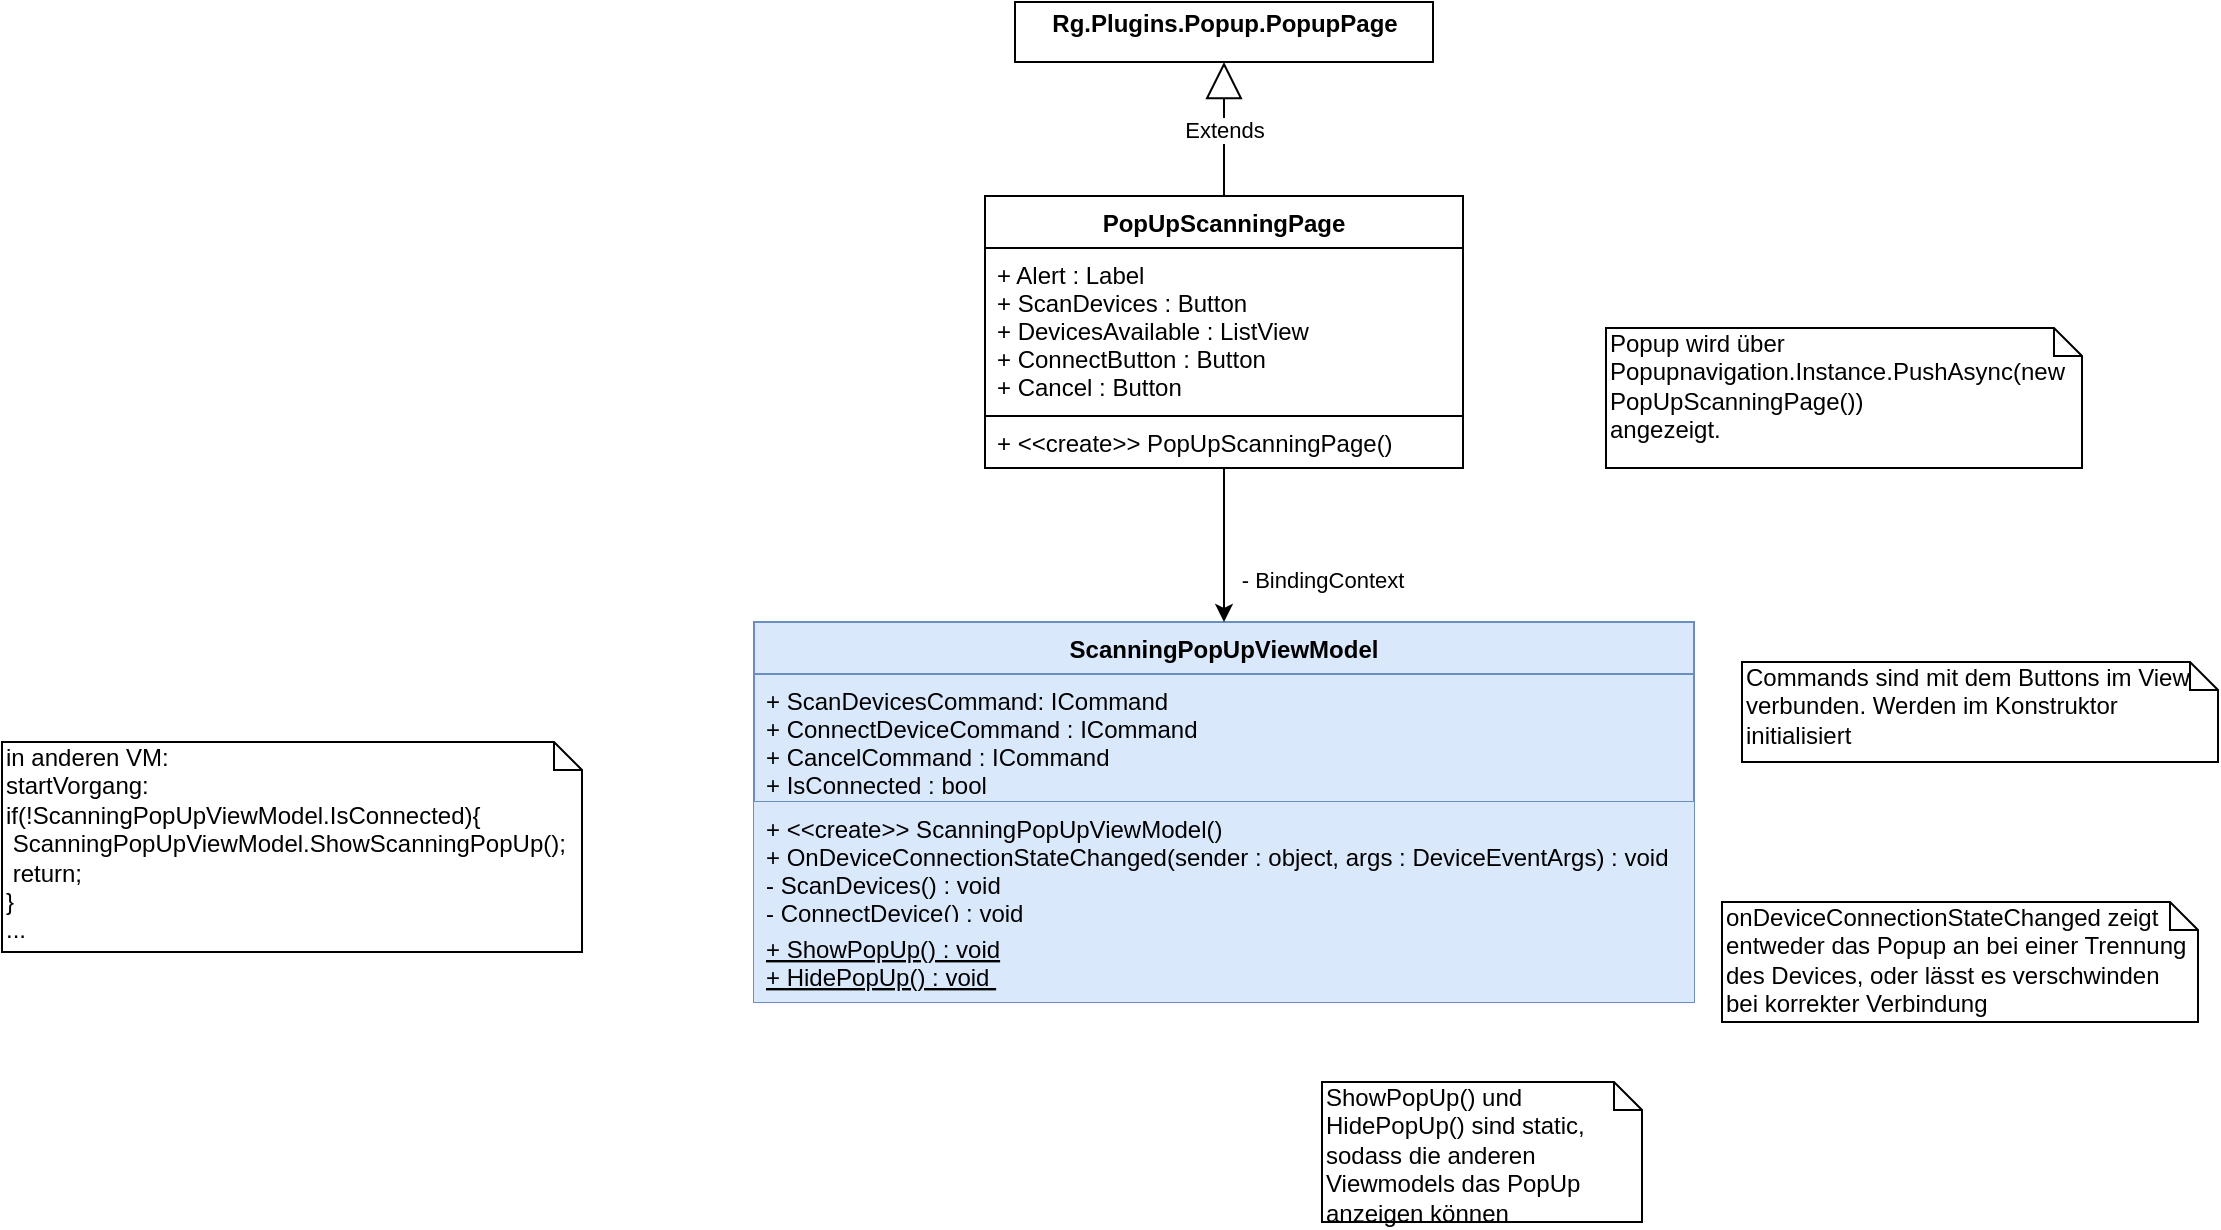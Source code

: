<mxfile version="12.4.2" type="device" pages="1"><diagram id="0CRJXI2650cU4YdpAKni" name="Page-1"><mxGraphModel dx="1015" dy="642" grid="1" gridSize="10" guides="1" tooltips="1" connect="1" arrows="1" fold="1" page="1" pageScale="1" pageWidth="850" pageHeight="1100" math="0" shadow="0"><root><mxCell id="0"/><mxCell id="1" parent="0"/><mxCell id="lzEmlAb-4rlNsn7fPjg8-5" value="ScanningPopUpViewModel" style="swimlane;fontStyle=1;align=center;verticalAlign=top;childLayout=stackLayout;horizontal=1;startSize=26;horizontalStack=0;resizeParent=1;resizeParentMax=0;resizeLast=0;collapsible=1;marginBottom=0;fillColor=#dae8fc;strokeColor=#6c8ebf;" parent="1" vertex="1"><mxGeometry x="616" y="360" width="470" height="190" as="geometry"/></mxCell><mxCell id="lzEmlAb-4rlNsn7fPjg8-6" value="+ ScanDevicesCommand: ICommand&#10;+ ConnectDeviceCommand : ICommand&#10;+ CancelCommand : ICommand&#10;+ IsConnected : bool" style="text;strokeColor=#6c8ebf;fillColor=#dae8fc;align=left;verticalAlign=top;spacingLeft=4;spacingRight=4;overflow=hidden;rotatable=0;points=[[0,0.5],[1,0.5]];portConstraint=eastwest;" parent="lzEmlAb-4rlNsn7fPjg8-5" vertex="1"><mxGeometry y="26" width="470" height="64" as="geometry"/></mxCell><mxCell id="lzEmlAb-4rlNsn7fPjg8-7" value="" style="line;strokeWidth=1;fillColor=#dae8fc;align=left;verticalAlign=middle;spacingTop=-1;spacingLeft=3;spacingRight=3;rotatable=0;labelPosition=right;points=[];portConstraint=eastwest;strokeColor=#6c8ebf;" parent="lzEmlAb-4rlNsn7fPjg8-5" vertex="1"><mxGeometry y="90" width="470" as="geometry"/></mxCell><mxCell id="lzEmlAb-4rlNsn7fPjg8-8" value="+ &lt;&lt;create&gt;&gt; ScanningPopUpViewModel()&#10;+ OnDeviceConnectionStateChanged(sender : object, args : DeviceEventArgs) : void&#10;- ScanDevices() : void&#10;- ConnectDevice() : void" style="text;align=left;verticalAlign=top;spacingLeft=4;spacingRight=4;overflow=hidden;rotatable=0;points=[[0,0.5],[1,0.5]];portConstraint=eastwest;fillColor=#dae8fc;strokeColor=none;fontStyle=0" parent="lzEmlAb-4rlNsn7fPjg8-5" vertex="1"><mxGeometry y="90" width="470" height="60" as="geometry"/></mxCell><mxCell id="-qV6oiKrx8Y0a-vaESGj-1" value="+ ShowPopUp() : void&#10;+ HidePopUp() : void &#10;" style="text;align=left;verticalAlign=top;spacingLeft=4;spacingRight=4;overflow=hidden;rotatable=0;points=[[0,0.5],[1,0.5]];portConstraint=eastwest;fillColor=#dae8fc;strokeColor=none;fontStyle=4" vertex="1" parent="lzEmlAb-4rlNsn7fPjg8-5"><mxGeometry y="150" width="470" height="40" as="geometry"/></mxCell><mxCell id="lzEmlAb-4rlNsn7fPjg8-9" value="- BindingContext" style="endArrow=classic;html=1;entryX=0.5;entryY=0;entryDx=0;entryDy=0;exitX=0.5;exitY=1;exitDx=0;exitDy=0;" parent="1" source="lzEmlAb-4rlNsn7fPjg8-10" target="lzEmlAb-4rlNsn7fPjg8-5" edge="1"><mxGeometry x="0.46" y="49" width="50" height="50" relative="1" as="geometry"><mxPoint x="851" y="238" as="sourcePoint"/><mxPoint x="880" y="210" as="targetPoint"/><mxPoint as="offset"/></mxGeometry></mxCell><mxCell id="lzEmlAb-4rlNsn7fPjg8-10" value="PopUpScanningPage" style="swimlane;fontStyle=1;childLayout=stackLayout;horizontal=1;startSize=26;fillColor=none;horizontalStack=0;resizeParent=1;resizeParentMax=0;resizeLast=0;collapsible=1;marginBottom=0;" parent="1" vertex="1"><mxGeometry x="731.5" y="147" width="239" height="136" as="geometry"/></mxCell><mxCell id="-qV6oiKrx8Y0a-vaESGj-7" value="+ Alert : Label&#10;+ ScanDevices : Button&#10;+ DevicesAvailable : ListView&#10;+ ConnectButton : Button&#10;+ Cancel : Button" style="text;strokeColor=none;fillColor=none;align=left;verticalAlign=top;spacingLeft=4;spacingRight=4;overflow=hidden;rotatable=0;points=[[0,0.5],[1,0.5]];portConstraint=eastwest;" vertex="1" parent="lzEmlAb-4rlNsn7fPjg8-10"><mxGeometry y="26" width="239" height="84" as="geometry"/></mxCell><mxCell id="-qV6oiKrx8Y0a-vaESGj-9" value="+ &lt;&lt;create&gt;&gt; PopUpScanningPage()" style="text;strokeColor=#000000;fillColor=none;align=left;verticalAlign=top;spacingLeft=4;spacingRight=4;overflow=hidden;rotatable=0;points=[[0,0.5],[1,0.5]];portConstraint=eastwest;" vertex="1" parent="lzEmlAb-4rlNsn7fPjg8-10"><mxGeometry y="110" width="239" height="26" as="geometry"/></mxCell><mxCell id="lzEmlAb-4rlNsn7fPjg8-14" value="Extends" style="endArrow=block;endSize=16;endFill=0;html=1;exitX=0.5;exitY=0;exitDx=0;exitDy=0;entryX=0.5;entryY=1;entryDx=0;entryDy=0;" parent="1" source="lzEmlAb-4rlNsn7fPjg8-10" target="lzEmlAb-4rlNsn7fPjg8-15" edge="1"><mxGeometry width="160" relative="1" as="geometry"><mxPoint x="770" y="50" as="sourcePoint"/><mxPoint x="850" y="50" as="targetPoint"/></mxGeometry></mxCell><mxCell id="lzEmlAb-4rlNsn7fPjg8-15" value="&lt;p style=&quot;margin: 0px ; margin-top: 4px ; text-align: center&quot;&gt;&lt;b&gt;Rg.Plugins.Popup.PopupPage&lt;/b&gt;&lt;/p&gt;" style="verticalAlign=top;align=left;overflow=fill;fontSize=12;fontFamily=Helvetica;html=1;" parent="1" vertex="1"><mxGeometry x="746.5" y="50" width="209" height="30" as="geometry"/></mxCell><mxCell id="lzEmlAb-4rlNsn7fPjg8-20" value="Popup wird über Popupnavigation.Instance.PushAsync(new PopUpScanningPage())&lt;br&gt;angezeigt.&lt;br&gt;" style="shape=note;whiteSpace=wrap;html=1;size=14;verticalAlign=top;align=left;spacingTop=-6;" parent="1" vertex="1"><mxGeometry x="1042" y="213" width="238" height="70" as="geometry"/></mxCell><mxCell id="lzEmlAb-4rlNsn7fPjg8-21" value="Commands sind mit dem Buttons im View verbunden. Werden im Konstruktor initialisiert" style="shape=note;whiteSpace=wrap;html=1;size=14;verticalAlign=top;align=left;spacingTop=-6;" parent="1" vertex="1"><mxGeometry x="1110" y="380" width="238" height="50" as="geometry"/></mxCell><mxCell id="lzEmlAb-4rlNsn7fPjg8-26" value="onDeviceConnectionStateChanged zeigt entweder das Popup an bei einer Trennung des Devices, oder lässt es verschwinden bei korrekter Verbindung" style="shape=note;whiteSpace=wrap;html=1;size=14;verticalAlign=top;align=left;spacingTop=-6;" parent="1" vertex="1"><mxGeometry x="1100" y="500" width="238" height="60" as="geometry"/></mxCell><mxCell id="lzEmlAb-4rlNsn7fPjg8-28" value="in anderen VM:&lt;br&gt;startVorgang:&lt;br&gt;if(!ScanningPopUpViewModel.IsConnected){&lt;br&gt;&amp;nbsp;ScanningPopUpViewModel.ShowScanningPopUp();&lt;br&gt;&amp;nbsp;return;&lt;br&gt;}&lt;br&gt;..." style="shape=note;whiteSpace=wrap;html=1;size=14;verticalAlign=top;align=left;spacingTop=-6;" parent="1" vertex="1"><mxGeometry x="240" y="420" width="290" height="105" as="geometry"/></mxCell><mxCell id="-qV6oiKrx8Y0a-vaESGj-3" value="ShowPopUp() und HidePopUp() sind static, sodass die anderen Viewmodels das PopUp anzeigen können" style="shape=note;whiteSpace=wrap;html=1;size=14;verticalAlign=top;align=left;spacingTop=-6;strokeColor=#000000;" vertex="1" parent="1"><mxGeometry x="900" y="590" width="160" height="70" as="geometry"/></mxCell></root></mxGraphModel></diagram></mxfile>